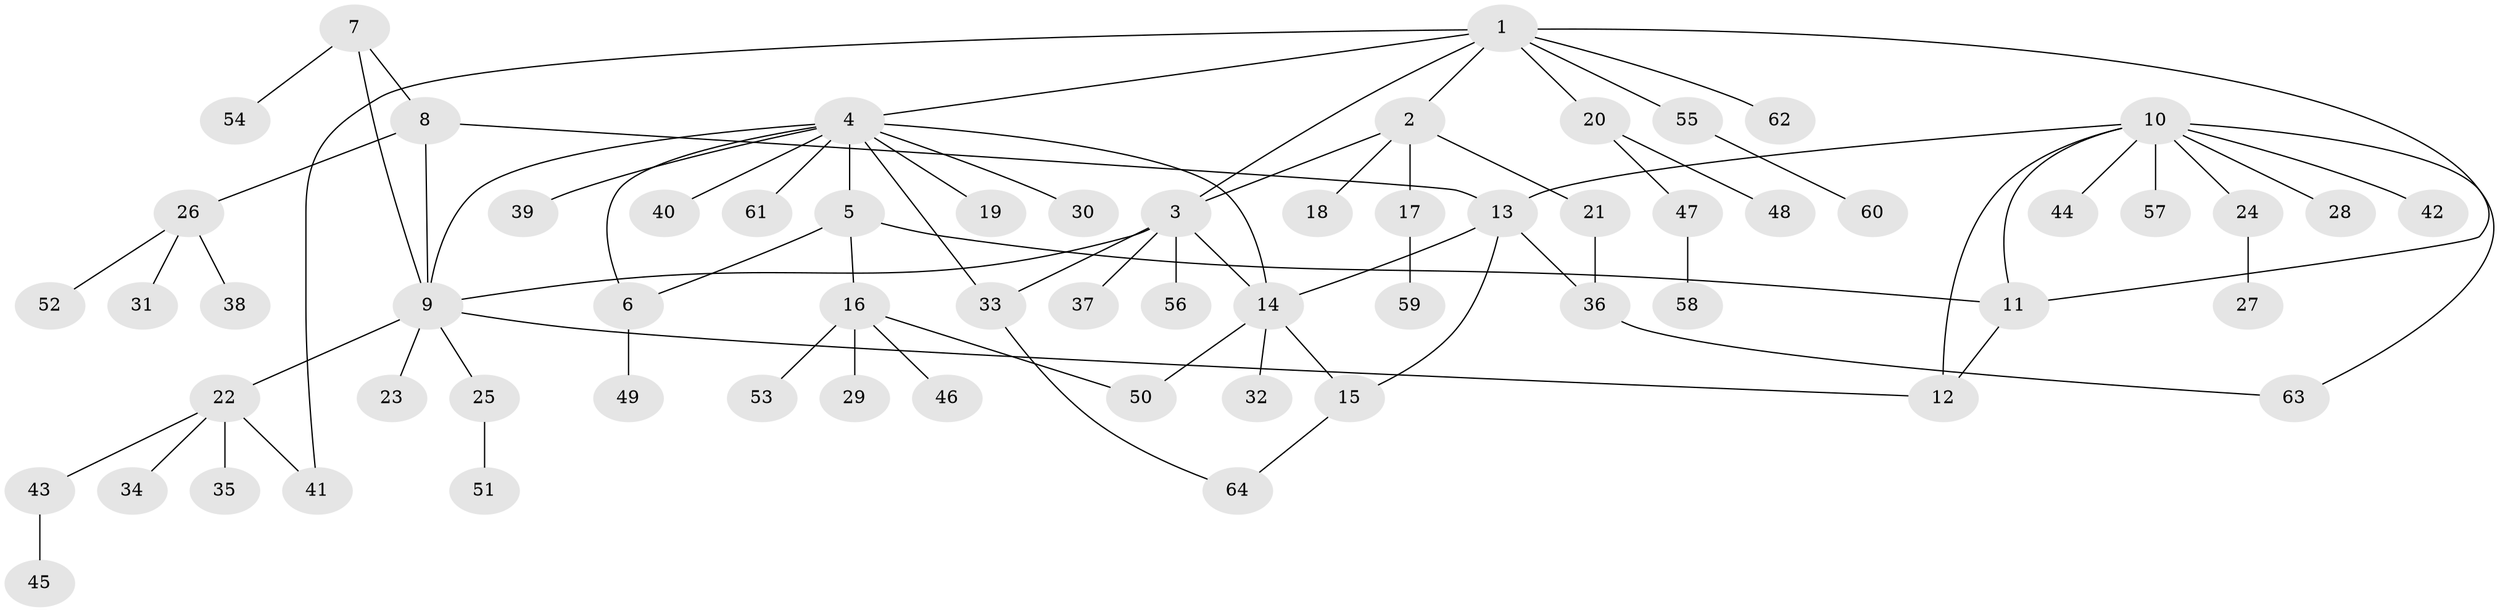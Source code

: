 // coarse degree distribution, {12: 0.021739130434782608, 4: 0.043478260869565216, 11: 0.021739130434782608, 5: 0.06521739130434782, 2: 0.06521739130434782, 6: 0.043478260869565216, 8: 0.043478260869565216, 3: 0.043478260869565216, 1: 0.6521739130434783}
// Generated by graph-tools (version 1.1) at 2025/42/03/06/25 10:42:10]
// undirected, 64 vertices, 80 edges
graph export_dot {
graph [start="1"]
  node [color=gray90,style=filled];
  1;
  2;
  3;
  4;
  5;
  6;
  7;
  8;
  9;
  10;
  11;
  12;
  13;
  14;
  15;
  16;
  17;
  18;
  19;
  20;
  21;
  22;
  23;
  24;
  25;
  26;
  27;
  28;
  29;
  30;
  31;
  32;
  33;
  34;
  35;
  36;
  37;
  38;
  39;
  40;
  41;
  42;
  43;
  44;
  45;
  46;
  47;
  48;
  49;
  50;
  51;
  52;
  53;
  54;
  55;
  56;
  57;
  58;
  59;
  60;
  61;
  62;
  63;
  64;
  1 -- 2;
  1 -- 3;
  1 -- 4;
  1 -- 11;
  1 -- 20;
  1 -- 41;
  1 -- 55;
  1 -- 62;
  2 -- 3;
  2 -- 17;
  2 -- 18;
  2 -- 21;
  3 -- 9;
  3 -- 14;
  3 -- 33;
  3 -- 37;
  3 -- 56;
  4 -- 5;
  4 -- 6;
  4 -- 9;
  4 -- 14;
  4 -- 19;
  4 -- 30;
  4 -- 33;
  4 -- 39;
  4 -- 40;
  4 -- 61;
  5 -- 6;
  5 -- 11;
  5 -- 16;
  6 -- 49;
  7 -- 8;
  7 -- 9;
  7 -- 54;
  8 -- 9;
  8 -- 13;
  8 -- 26;
  9 -- 12;
  9 -- 22;
  9 -- 23;
  9 -- 25;
  10 -- 11;
  10 -- 12;
  10 -- 13;
  10 -- 24;
  10 -- 28;
  10 -- 42;
  10 -- 44;
  10 -- 57;
  10 -- 63;
  11 -- 12;
  13 -- 14;
  13 -- 15;
  13 -- 36;
  14 -- 15;
  14 -- 32;
  14 -- 50;
  15 -- 64;
  16 -- 29;
  16 -- 46;
  16 -- 50;
  16 -- 53;
  17 -- 59;
  20 -- 47;
  20 -- 48;
  21 -- 36;
  22 -- 34;
  22 -- 35;
  22 -- 41;
  22 -- 43;
  24 -- 27;
  25 -- 51;
  26 -- 31;
  26 -- 38;
  26 -- 52;
  33 -- 64;
  36 -- 63;
  43 -- 45;
  47 -- 58;
  55 -- 60;
}
